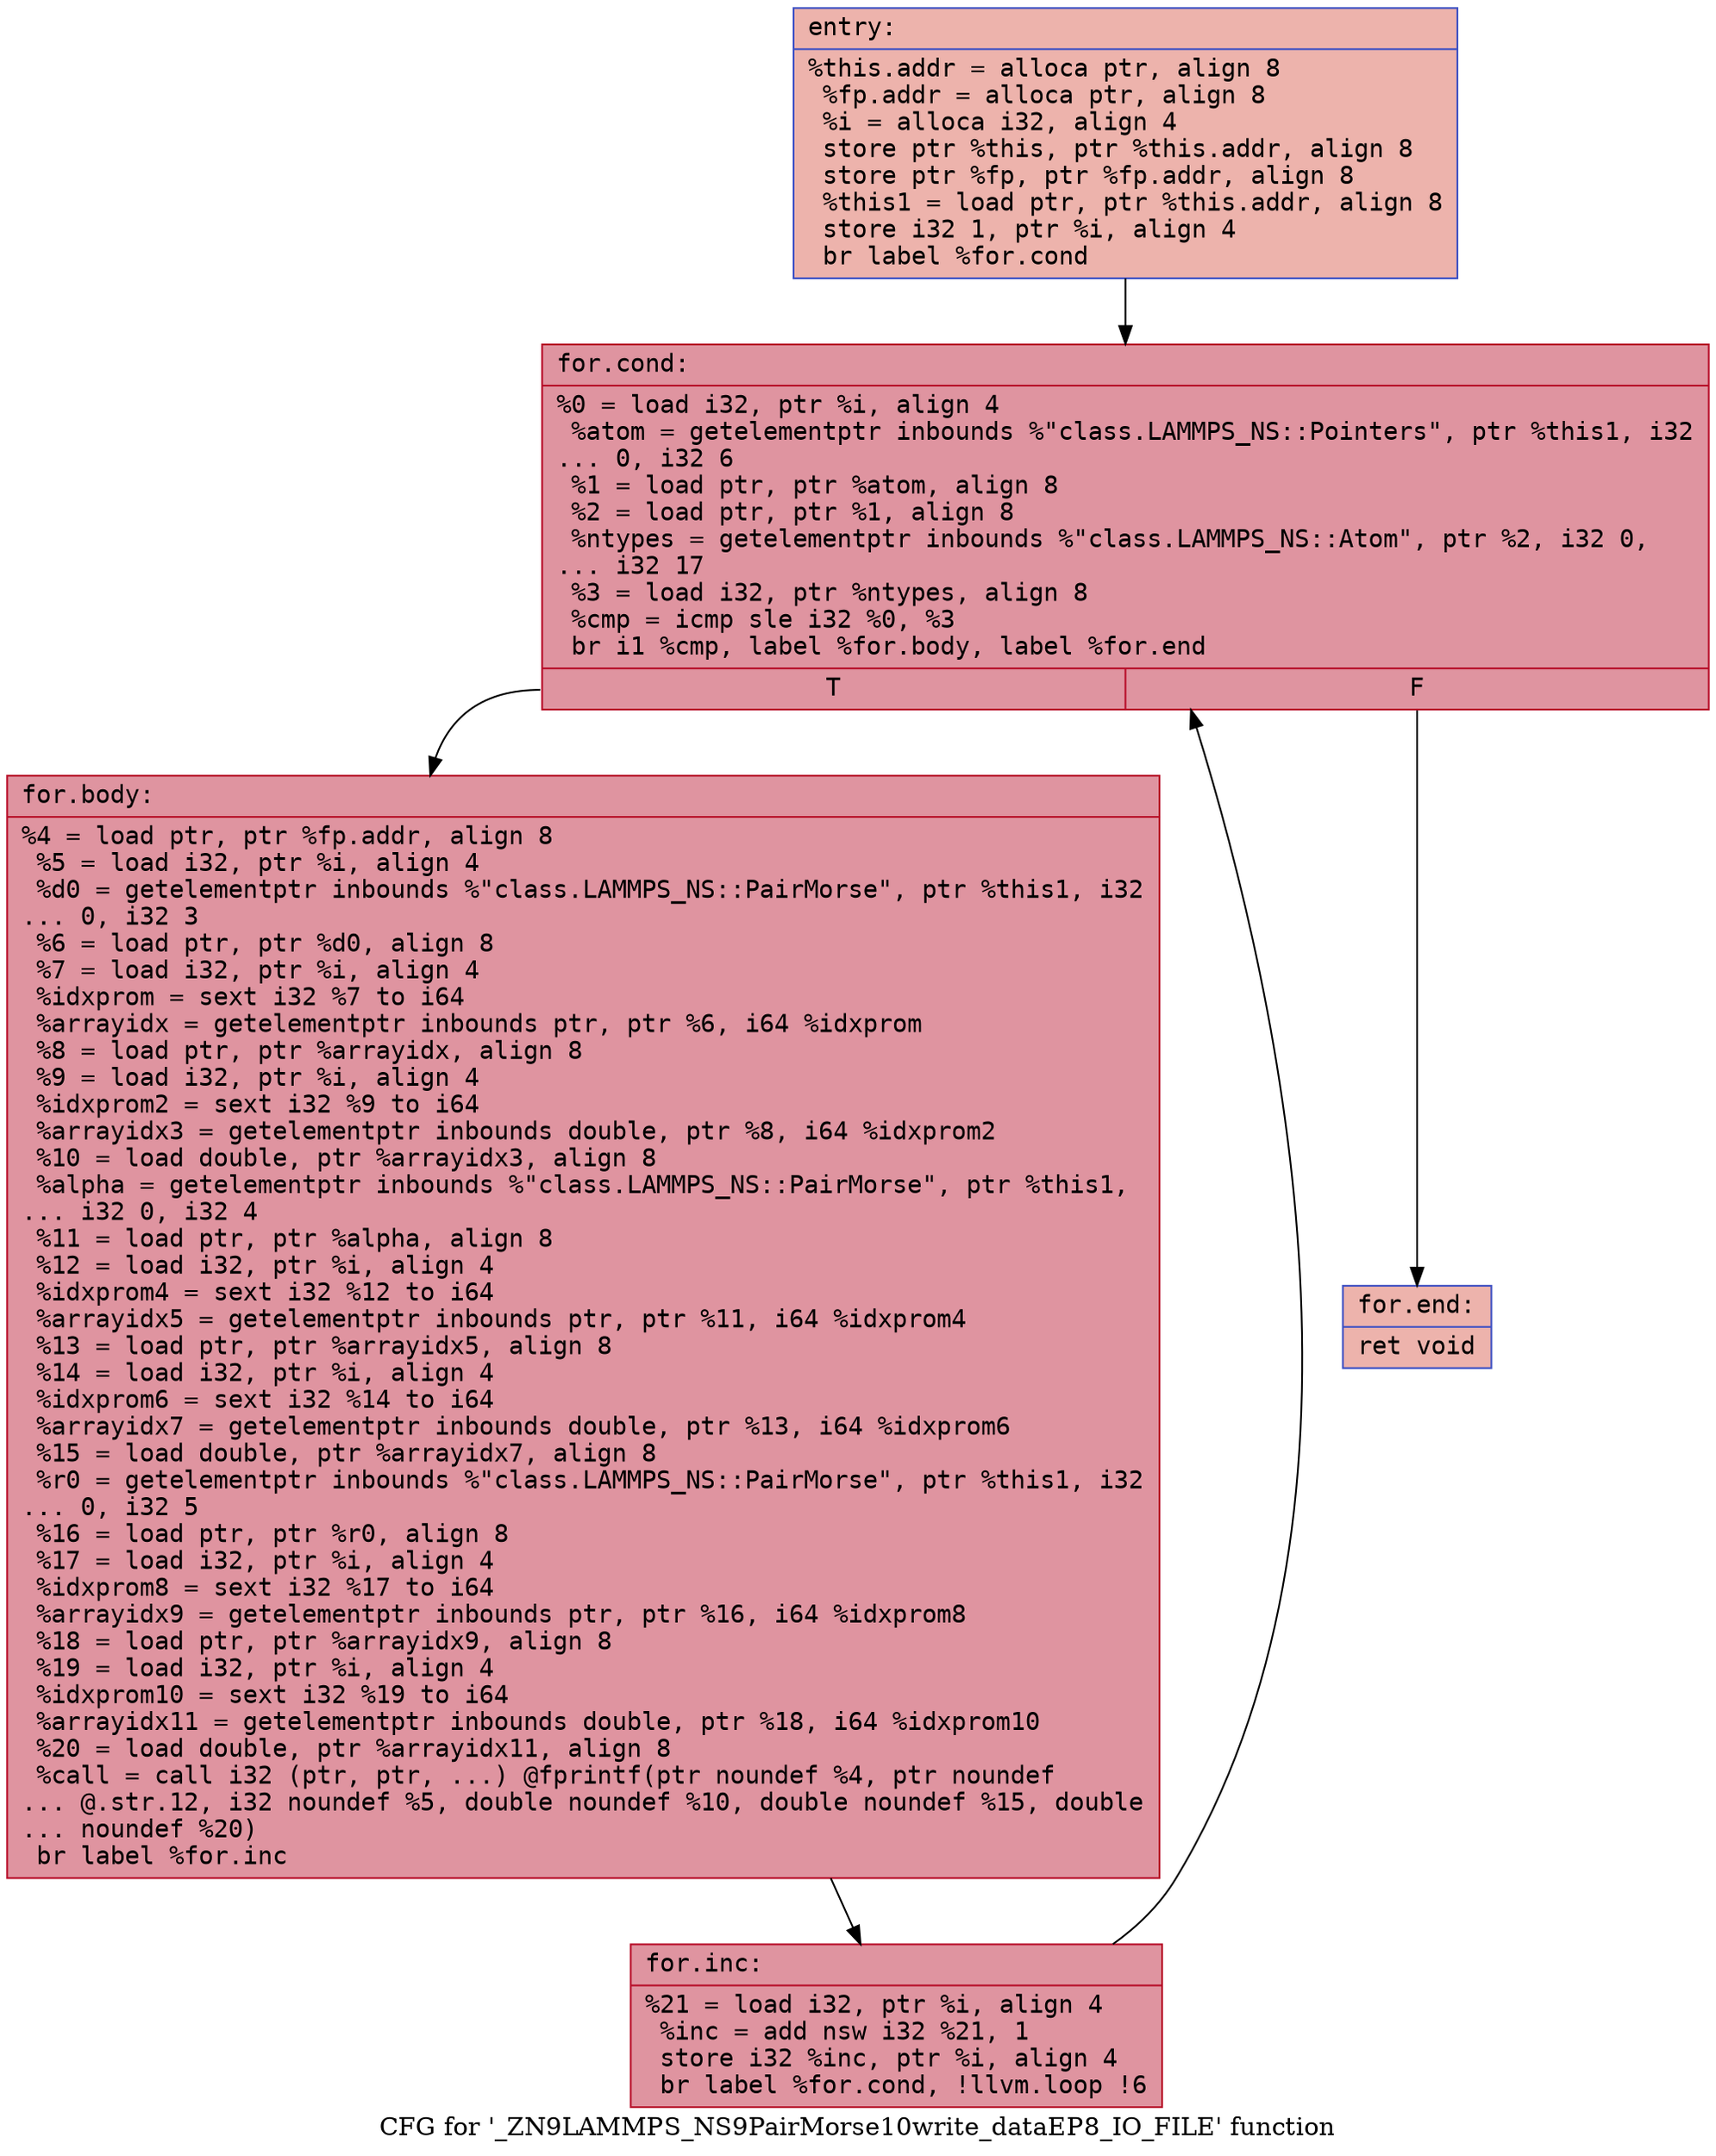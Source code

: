digraph "CFG for '_ZN9LAMMPS_NS9PairMorse10write_dataEP8_IO_FILE' function" {
	label="CFG for '_ZN9LAMMPS_NS9PairMorse10write_dataEP8_IO_FILE' function";

	Node0x562dfdfa72b0 [shape=record,color="#3d50c3ff", style=filled, fillcolor="#d6524470" fontname="Courier",label="{entry:\l|  %this.addr = alloca ptr, align 8\l  %fp.addr = alloca ptr, align 8\l  %i = alloca i32, align 4\l  store ptr %this, ptr %this.addr, align 8\l  store ptr %fp, ptr %fp.addr, align 8\l  %this1 = load ptr, ptr %this.addr, align 8\l  store i32 1, ptr %i, align 4\l  br label %for.cond\l}"];
	Node0x562dfdfa72b0 -> Node0x562dfdfa76a0[tooltip="entry -> for.cond\nProbability 100.00%" ];
	Node0x562dfdfa76a0 [shape=record,color="#b70d28ff", style=filled, fillcolor="#b70d2870" fontname="Courier",label="{for.cond:\l|  %0 = load i32, ptr %i, align 4\l  %atom = getelementptr inbounds %\"class.LAMMPS_NS::Pointers\", ptr %this1, i32\l... 0, i32 6\l  %1 = load ptr, ptr %atom, align 8\l  %2 = load ptr, ptr %1, align 8\l  %ntypes = getelementptr inbounds %\"class.LAMMPS_NS::Atom\", ptr %2, i32 0,\l... i32 17\l  %3 = load i32, ptr %ntypes, align 8\l  %cmp = icmp sle i32 %0, %3\l  br i1 %cmp, label %for.body, label %for.end\l|{<s0>T|<s1>F}}"];
	Node0x562dfdfa76a0:s0 -> Node0x562dfdfa7c00[tooltip="for.cond -> for.body\nProbability 96.88%" ];
	Node0x562dfdfa76a0:s1 -> Node0x562dfdfa7c80[tooltip="for.cond -> for.end\nProbability 3.12%" ];
	Node0x562dfdfa7c00 [shape=record,color="#b70d28ff", style=filled, fillcolor="#b70d2870" fontname="Courier",label="{for.body:\l|  %4 = load ptr, ptr %fp.addr, align 8\l  %5 = load i32, ptr %i, align 4\l  %d0 = getelementptr inbounds %\"class.LAMMPS_NS::PairMorse\", ptr %this1, i32\l... 0, i32 3\l  %6 = load ptr, ptr %d0, align 8\l  %7 = load i32, ptr %i, align 4\l  %idxprom = sext i32 %7 to i64\l  %arrayidx = getelementptr inbounds ptr, ptr %6, i64 %idxprom\l  %8 = load ptr, ptr %arrayidx, align 8\l  %9 = load i32, ptr %i, align 4\l  %idxprom2 = sext i32 %9 to i64\l  %arrayidx3 = getelementptr inbounds double, ptr %8, i64 %idxprom2\l  %10 = load double, ptr %arrayidx3, align 8\l  %alpha = getelementptr inbounds %\"class.LAMMPS_NS::PairMorse\", ptr %this1,\l... i32 0, i32 4\l  %11 = load ptr, ptr %alpha, align 8\l  %12 = load i32, ptr %i, align 4\l  %idxprom4 = sext i32 %12 to i64\l  %arrayidx5 = getelementptr inbounds ptr, ptr %11, i64 %idxprom4\l  %13 = load ptr, ptr %arrayidx5, align 8\l  %14 = load i32, ptr %i, align 4\l  %idxprom6 = sext i32 %14 to i64\l  %arrayidx7 = getelementptr inbounds double, ptr %13, i64 %idxprom6\l  %15 = load double, ptr %arrayidx7, align 8\l  %r0 = getelementptr inbounds %\"class.LAMMPS_NS::PairMorse\", ptr %this1, i32\l... 0, i32 5\l  %16 = load ptr, ptr %r0, align 8\l  %17 = load i32, ptr %i, align 4\l  %idxprom8 = sext i32 %17 to i64\l  %arrayidx9 = getelementptr inbounds ptr, ptr %16, i64 %idxprom8\l  %18 = load ptr, ptr %arrayidx9, align 8\l  %19 = load i32, ptr %i, align 4\l  %idxprom10 = sext i32 %19 to i64\l  %arrayidx11 = getelementptr inbounds double, ptr %18, i64 %idxprom10\l  %20 = load double, ptr %arrayidx11, align 8\l  %call = call i32 (ptr, ptr, ...) @fprintf(ptr noundef %4, ptr noundef\l... @.str.12, i32 noundef %5, double noundef %10, double noundef %15, double\l... noundef %20)\l  br label %for.inc\l}"];
	Node0x562dfdfa7c00 -> Node0x562dfdfa96a0[tooltip="for.body -> for.inc\nProbability 100.00%" ];
	Node0x562dfdfa96a0 [shape=record,color="#b70d28ff", style=filled, fillcolor="#b70d2870" fontname="Courier",label="{for.inc:\l|  %21 = load i32, ptr %i, align 4\l  %inc = add nsw i32 %21, 1\l  store i32 %inc, ptr %i, align 4\l  br label %for.cond, !llvm.loop !6\l}"];
	Node0x562dfdfa96a0 -> Node0x562dfdfa76a0[tooltip="for.inc -> for.cond\nProbability 100.00%" ];
	Node0x562dfdfa7c80 [shape=record,color="#3d50c3ff", style=filled, fillcolor="#d6524470" fontname="Courier",label="{for.end:\l|  ret void\l}"];
}
